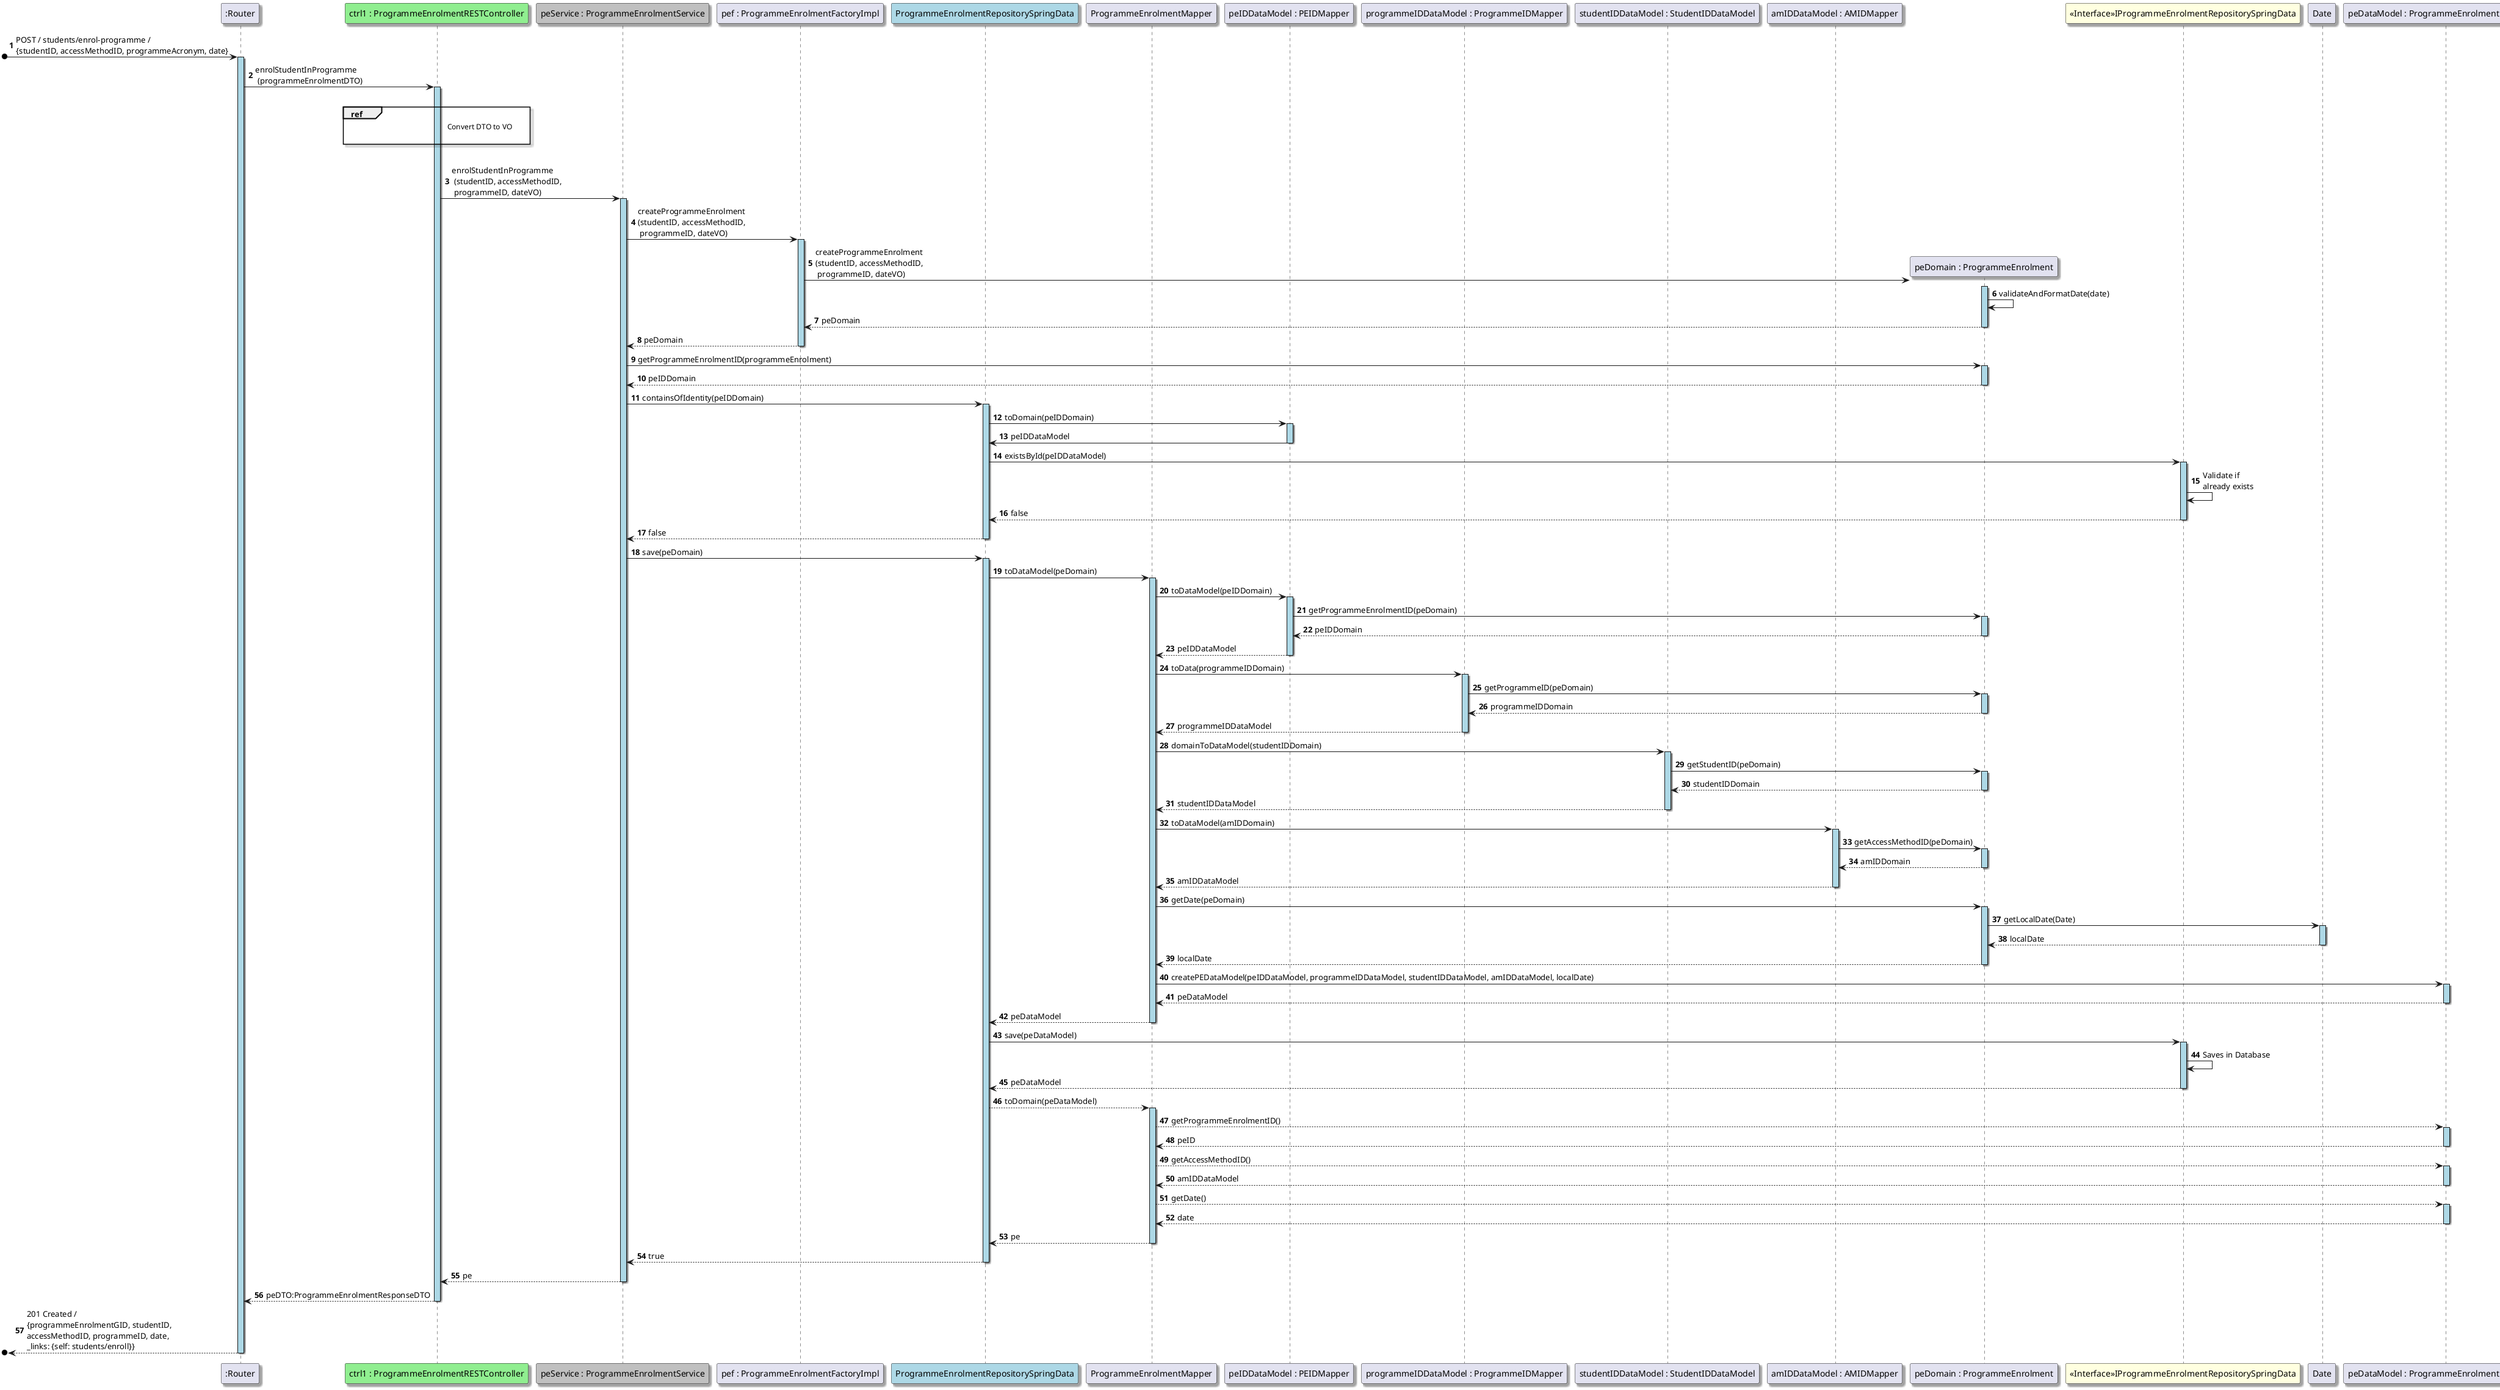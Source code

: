 @startuml
skinparam Shadowing true
skinparam sequenceLifeLineBackgroundColor lightblue
autonumber

participant ":Router" as RO
participant "ctrl1 : ProgrammeEnrolmentRESTController" as CTRL #lightgreen
participant "peService : ProgrammeEnrolmentService" as PEService #silver
participant "pef : ProgrammeEnrolmentFactoryImpl" as PEFactory
participant "ProgrammeEnrolmentRepositorySpringData" as ProgrammeEnrolmentRepo #lightblue
participant "ProgrammeEnrolmentMapper" as PEMapper
participant "peIDDataModel : PEIDMapper" as PEIDMapper
participant "programmeIDDataModel : ProgrammeIDMapper" as ProgrammeIDMapper
participant "studentIDDataModel : StudentIDDataModel" as StudentIDMapper
participant "amIDDataModel : AMIDMapper" as AMIDMapper
participant "peDomain : ProgrammeEnrolment" as ProgrammeEnrolment
participant "<<Interface>>IProgrammeEnrolmentRepositorySpringData" as IPERepoSpringData #lightyellow
participant Date
participant "peDataModel : ProgrammeEnrolmentDataModel" as PEDataModel


[o-> RO ++: POST / students/enrol-programme /\n{studentID, accessMethodID, programmeAcronym, date}\t
RO -> CTRL++: enrolStudentInProgramme \n (programmeEnrolmentDTO)
|||
ref over CTRL
    \t \t \t \t \t \t Convert DTO to VO \t

end ref
|||
CTRL -> PEService : enrolStudentInProgramme \n (studentID, accessMethodID,\n programmeID, dateVO)
activate PEService


PEService -> PEFactory: createProgrammeEnrolment\n(studentID, accessMethodID,\n programmeID, dateVO)
activate PEFactory
PEFactory -> ProgrammeEnrolment**: createProgrammeEnrolment\n(studentID, accessMethodID,\n programmeID, dateVO)

activate ProgrammeEnrolment
ProgrammeEnrolment -> ProgrammeEnrolment : validateAndFormatDate(date)
ProgrammeEnrolment --> PEFactory: peDomain
deactivate ProgrammeEnrolment

PEFactory --> PEService: peDomain
deactivate PEFactory

PEService -> ProgrammeEnrolment : getProgrammeEnrolmentID(programmeEnrolment)
activate ProgrammeEnrolment
ProgrammeEnrolment --> PEService : peIDDomain
deactivate ProgrammeEnrolment

PEService -> ProgrammeEnrolmentRepo : containsOfIdentity(peIDDomain)
activate ProgrammeEnrolmentRepo
ProgrammeEnrolmentRepo -> PEIDMapper : toDomain(peIDDomain)
activate PEIDMapper
PEIDMapper -> ProgrammeEnrolmentRepo : peIDDataModel
deactivate PEIDMapper
ProgrammeEnrolmentRepo -> IPERepoSpringData : existsById(peIDDataModel)
activate IPERepoSpringData
IPERepoSpringData -> IPERepoSpringData : Validate if\nalready exists

ProgrammeEnrolmentRepo <-- IPERepoSpringData : false
deactivate IPERepoSpringData
PEService <-- ProgrammeEnrolmentRepo : false
deactivate ProgrammeEnrolmentRepo

PEService -> ProgrammeEnrolmentRepo : save(peDomain)
activate ProgrammeEnrolmentRepo

ProgrammeEnrolmentRepo -> PEMapper : toDataModel(peDomain)
activate PEMapper
PEMapper -> PEIDMapper : toDataModel(peIDDomain)
activate PEIDMapper
PEIDMapper -> ProgrammeEnrolment : getProgrammeEnrolmentID(peDomain)
activate ProgrammeEnrolment
ProgrammeEnrolment --> PEIDMapper : peIDDomain
deactivate ProgrammeEnrolment
PEIDMapper --> PEMapper : peIDDataModel
deactivate PEIDMapper

PEMapper -> ProgrammeIDMapper : toData(programmeIDDomain)
activate ProgrammeIDMapper
ProgrammeIDMapper -> ProgrammeEnrolment : getProgrammeID(peDomain)
activate ProgrammeEnrolment
ProgrammeEnrolment --> ProgrammeIDMapper : programmeIDDomain
deactivate ProgrammeEnrolment
ProgrammeIDMapper --> PEMapper : programmeIDDataModel
deactivate ProgrammeIDMapper

PEMapper -> StudentIDMapper : domainToDataModel(studentIDDomain)
activate StudentIDMapper
StudentIDMapper -> ProgrammeEnrolment : getStudentID(peDomain)
activate ProgrammeEnrolment
ProgrammeEnrolment --> StudentIDMapper : studentIDDomain
deactivate ProgrammeEnrolment
StudentIDMapper --> PEMapper : studentIDDataModel
deactivate StudentIDMapper

PEMapper -> AMIDMapper : toDataModel(amIDDomain)
activate AMIDMapper
AMIDMapper -> ProgrammeEnrolment : getAccessMethodID(peDomain)
activate ProgrammeEnrolment
ProgrammeEnrolment --> AMIDMapper : amIDDomain
deactivate ProgrammeEnrolment
AMIDMapper --> PEMapper : amIDDataModel
deactivate AMIDMapper

PEMapper -> ProgrammeEnrolment : getDate(peDomain)
activate ProgrammeEnrolment
ProgrammeEnrolment -> Date : getLocalDate(Date)
activate Date
Date --> ProgrammeEnrolment : localDate
deactivate Date
ProgrammeEnrolment --> PEMapper : localDate
deactivate ProgrammeEnrolment

PEMapper -> PEDataModel : createPEDataModel(peIDDataModel, programmeIDDataModel, studentIDDataModel, amIDDataModel, localDate)
activate PEDataModel
PEDataModel --> PEMapper : peDataModel
deactivate PEDataModel
PEMapper --> ProgrammeEnrolmentRepo : peDataModel
deactivate PEMapper

ProgrammeEnrolmentRepo -> IPERepoSpringData : save(peDataModel)
activate IPERepoSpringData
IPERepoSpringData -> IPERepoSpringData : Saves in Database
IPERepoSpringData --> ProgrammeEnrolmentRepo : peDataModel
deactivate IPERepoSpringData

ProgrammeEnrolmentRepo --> PEMapper : toDomain(peDataModel)
activate PEMapper

PEMapper --> PEDataModel : getProgrammeEnrolmentID()
activate PEDataModel
PEDataModel --> PEMapper : peID
deactivate PEDataModel

PEMapper --> PEDataModel : getAccessMethodID()
activate PEDataModel
PEDataModel --> PEMapper : amIDDataModel
deactivate PEDataModel

PEMapper --> PEDataModel : getDate()
activate PEDataModel
PEDataModel --> PEMapper : date
deactivate PEDataModel

PEMapper --> ProgrammeEnrolmentRepo : pe
deactivate PEMapper

ProgrammeEnrolmentRepo --> PEService: true
deactivate ProgrammeEnrolmentRepo


PEService --> CTRL : pe
deactivate PEService

CTRL --> RO : peDTO:ProgrammeEnrolmentResponseDTO
deactivate CTRL
[o<-- RO --:201 Created /\n{programmeEnrolmentGID, studentID,\naccessMethodID, programmeID, date,\n_links: {self: students/enroll}}

@enduml